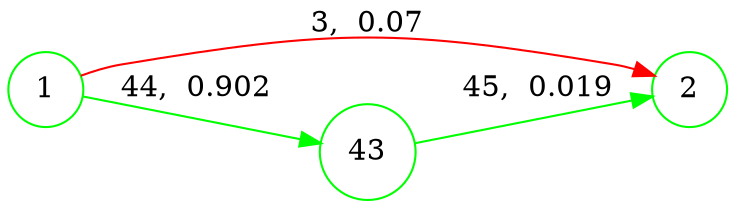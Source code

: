 digraph {
	rankdir=LR;
	node [shape=circle];
	1->2[color=red,label="3,  0.07",penwidth=1.0];
	1->43[color=green,label="44,  0.902",penwidth=1.0];
	1 [color=green]
	{rank=same; 1}
	43->2[color=green,label="45,  0.019",penwidth=1.0];
	43 [color=green]
	{rank=same; 43}
	2 [color=green]
	{rank=same; 2}
}